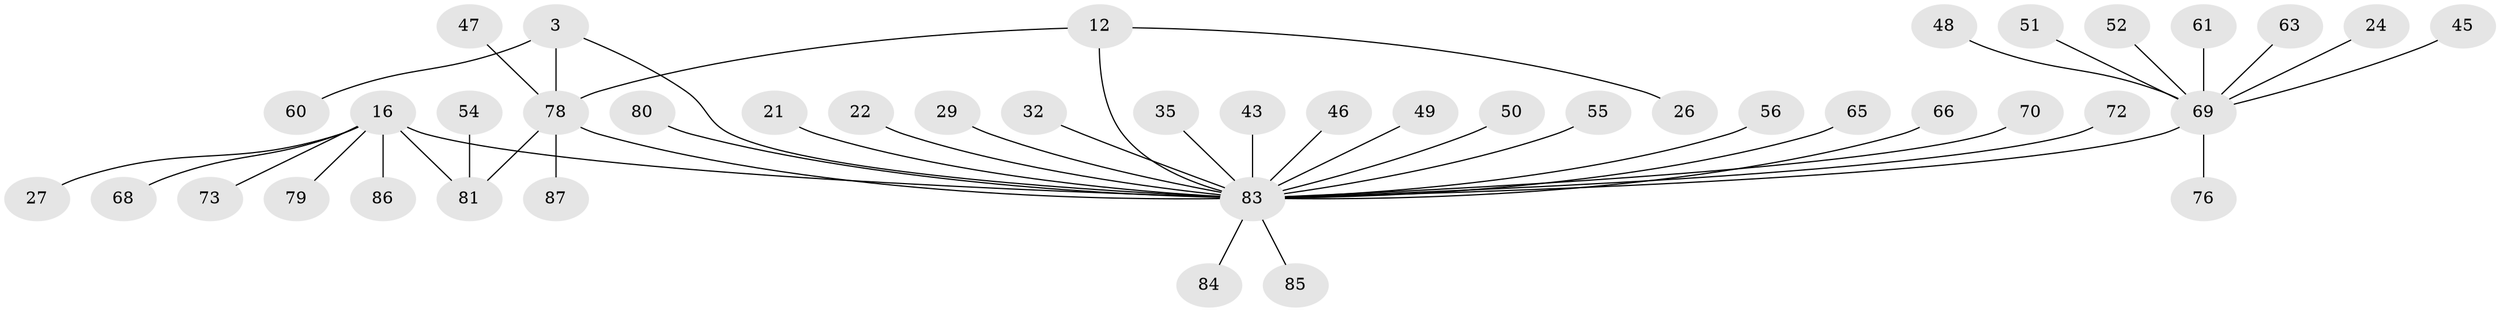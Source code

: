// original degree distribution, {4: 0.09195402298850575, 6: 0.08045977011494253, 9: 0.034482758620689655, 5: 0.011494252873563218, 8: 0.022988505747126436, 12: 0.011494252873563218, 14: 0.011494252873563218, 1: 0.5517241379310345, 3: 0.022988505747126436, 2: 0.16091954022988506}
// Generated by graph-tools (version 1.1) at 2025/58/03/04/25 21:58:25]
// undirected, 43 vertices, 45 edges
graph export_dot {
graph [start="1"]
  node [color=gray90,style=filled];
  3 [super="+1"];
  12 [super="+11"];
  16 [super="+13"];
  21;
  22;
  24;
  26;
  27;
  29;
  32;
  35;
  43;
  45;
  46;
  47 [super="+36"];
  48;
  49;
  50;
  51;
  52;
  54;
  55;
  56;
  60 [super="+37"];
  61;
  63;
  65;
  66;
  68;
  69 [super="+8+28+38+44+58"];
  70;
  72;
  73;
  76;
  78 [super="+4+23"];
  79;
  80;
  81 [super="+15+39"];
  83 [super="+33+42+77+25+41+82+75"];
  84;
  85 [super="+64"];
  86 [super="+71"];
  87 [super="+53"];
  3 -- 60;
  3 -- 78 [weight=4];
  3 -- 83;
  12 -- 26;
  12 -- 83 [weight=4];
  12 -- 78;
  16 -- 68;
  16 -- 73;
  16 -- 79;
  16 -- 27;
  16 -- 83 [weight=6];
  16 -- 86;
  16 -- 81 [weight=4];
  21 -- 83;
  22 -- 83;
  24 -- 69;
  29 -- 83;
  32 -- 83;
  35 -- 83;
  43 -- 83;
  45 -- 69;
  46 -- 83;
  47 -- 78;
  48 -- 69;
  49 -- 83;
  50 -- 83;
  51 -- 69;
  52 -- 69;
  54 -- 81;
  55 -- 83;
  56 -- 83;
  61 -- 69;
  63 -- 69;
  65 -- 83;
  66 -- 83;
  69 -- 76;
  69 -- 83 [weight=11];
  70 -- 83;
  72 -- 83;
  78 -- 83 [weight=3];
  78 -- 87;
  78 -- 81;
  80 -- 83;
  83 -- 85;
  83 -- 84;
}
